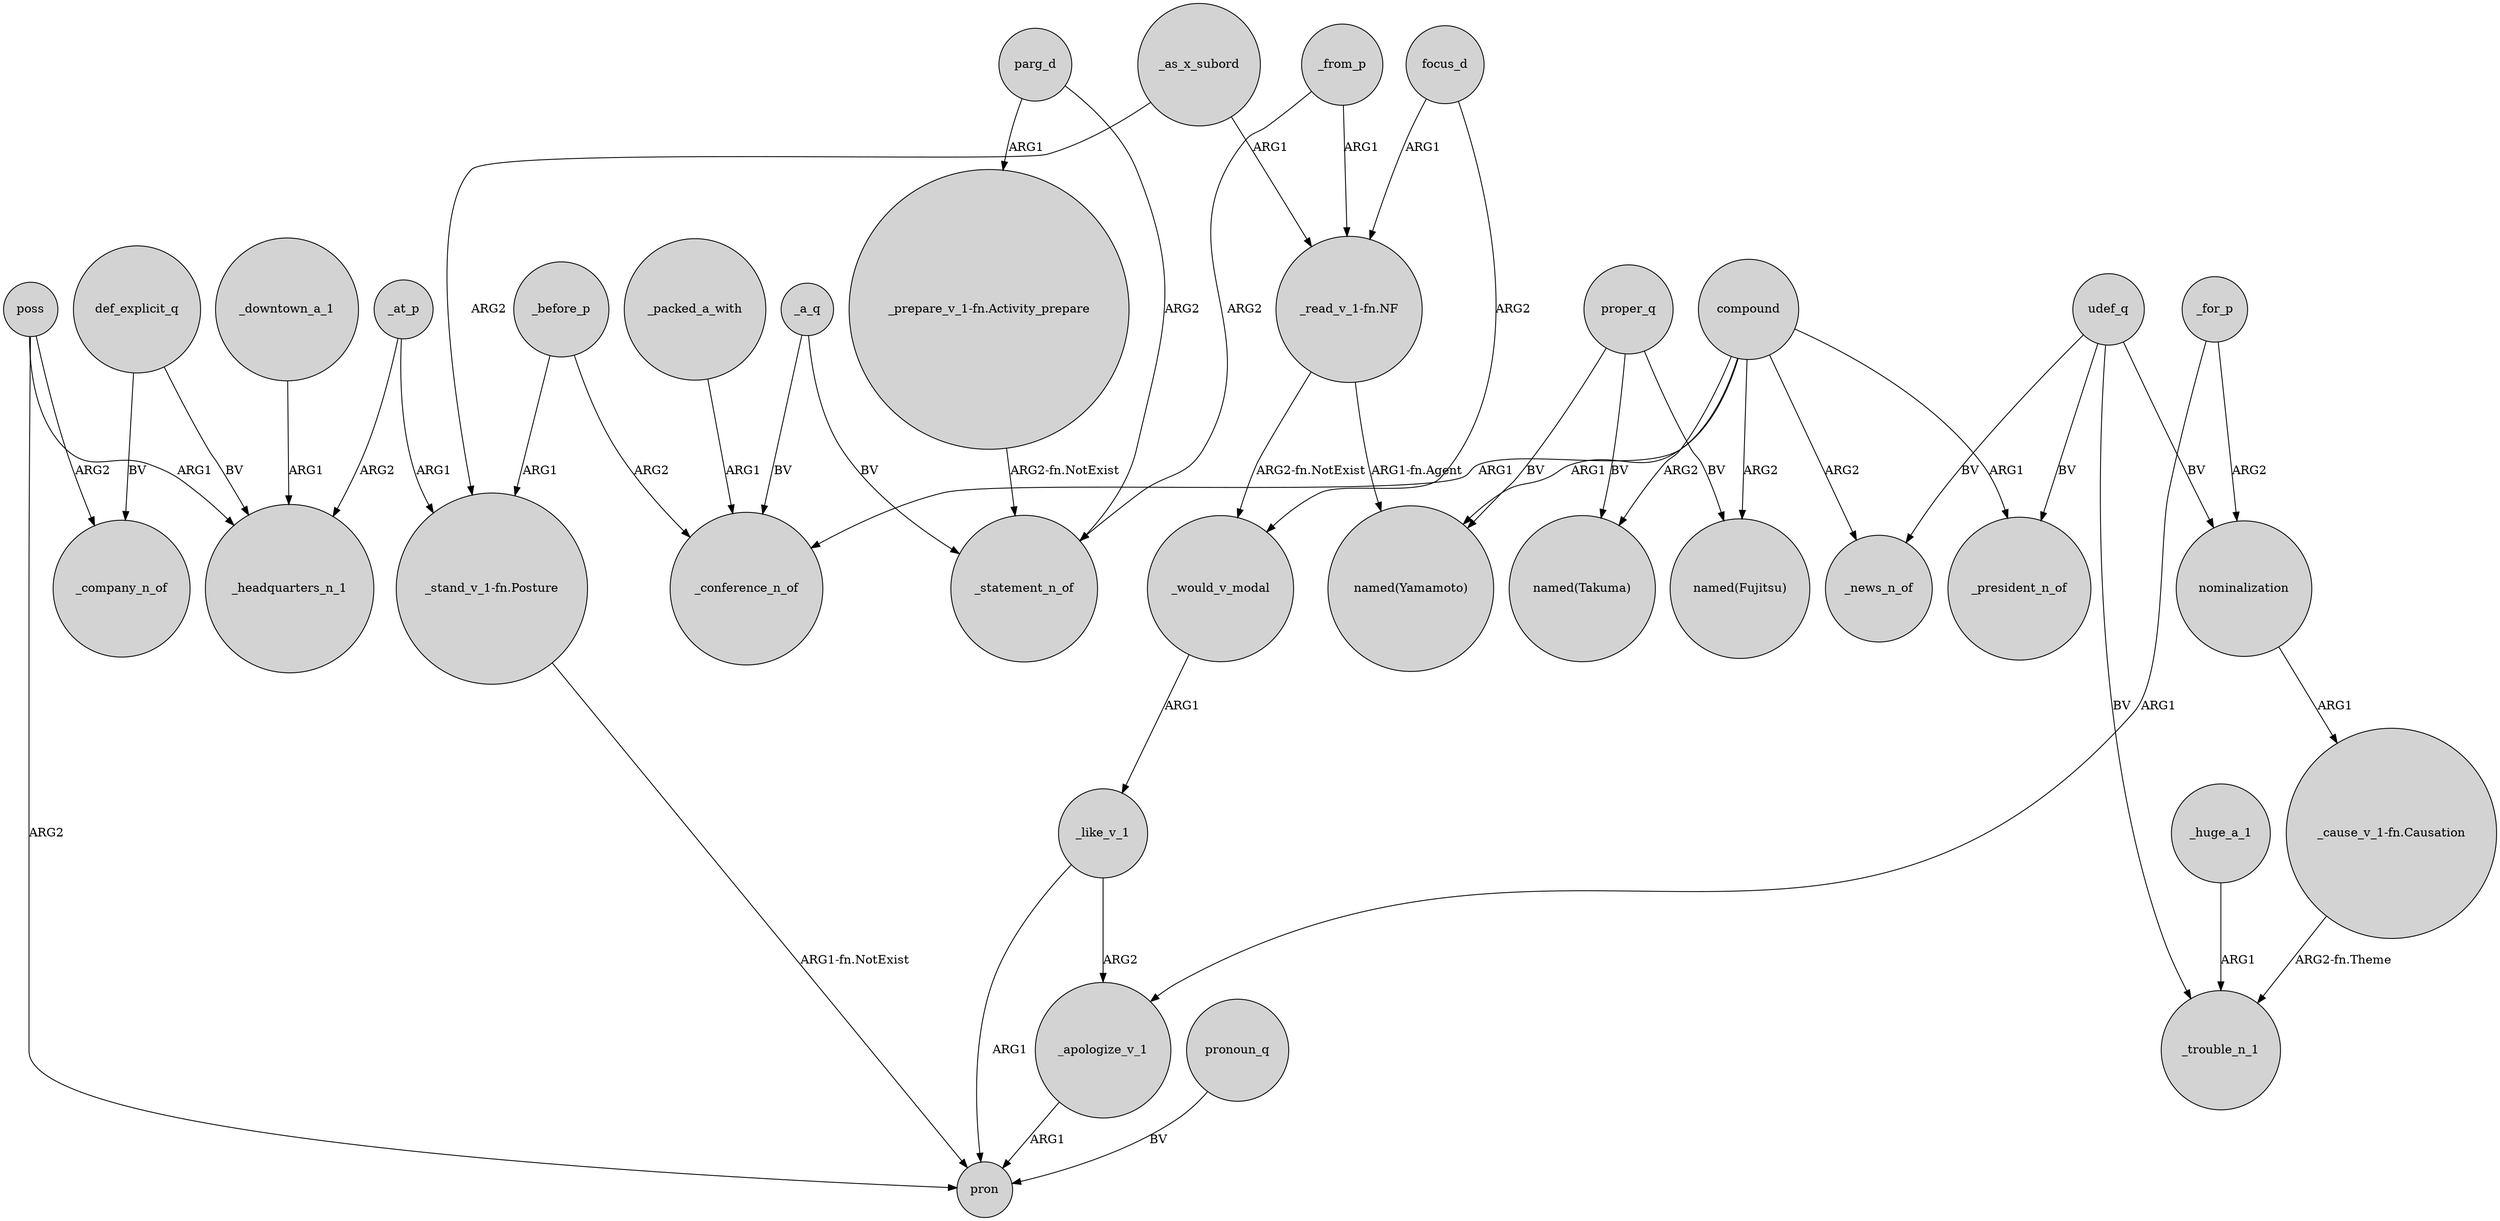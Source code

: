 digraph {
	node [shape=circle style=filled]
	focus_d -> _would_v_modal [label=ARG2]
	poss -> pron [label=ARG2]
	_like_v_1 -> pron [label=ARG1]
	_a_q -> _conference_n_of [label=BV]
	_apologize_v_1 -> pron [label=ARG1]
	proper_q -> "named(Takuma)" [label=BV]
	compound -> _conference_n_of [label=ARG1]
	_before_p -> _conference_n_of [label=ARG2]
	proper_q -> "named(Yamamoto)" [label=BV]
	_for_p -> nominalization [label=ARG2]
	_as_x_subord -> "_read_v_1-fn.NF" [label=ARG1]
	_from_p -> _statement_n_of [label=ARG2]
	_a_q -> _statement_n_of [label=BV]
	compound -> "named(Yamamoto)" [label=ARG1]
	nominalization -> "_cause_v_1-fn.Causation" [label=ARG1]
	_at_p -> "_stand_v_1-fn.Posture" [label=ARG1]
	_packed_a_with -> _conference_n_of [label=ARG1]
	"_prepare_v_1-fn.Activity_prepare" -> _statement_n_of [label="ARG2-fn.NotExist"]
	udef_q -> _trouble_n_1 [label=BV]
	_like_v_1 -> _apologize_v_1 [label=ARG2]
	_would_v_modal -> _like_v_1 [label=ARG1]
	def_explicit_q -> _company_n_of [label=BV]
	proper_q -> "named(Fujitsu)" [label=BV]
	pronoun_q -> pron [label=BV]
	compound -> "named(Takuma)" [label=ARG2]
	_before_p -> "_stand_v_1-fn.Posture" [label=ARG1]
	"_stand_v_1-fn.Posture" -> pron [label="ARG1-fn.NotExist"]
	_huge_a_1 -> _trouble_n_1 [label=ARG1]
	compound -> _president_n_of [label=ARG1]
	udef_q -> _president_n_of [label=BV]
	_for_p -> _apologize_v_1 [label=ARG1]
	compound -> _news_n_of [label=ARG2]
	udef_q -> nominalization [label=BV]
	_as_x_subord -> "_stand_v_1-fn.Posture" [label=ARG2]
	poss -> _company_n_of [label=ARG2]
	parg_d -> _statement_n_of [label=ARG2]
	compound -> "named(Fujitsu)" [label=ARG2]
	parg_d -> "_prepare_v_1-fn.Activity_prepare" [label=ARG1]
	udef_q -> _news_n_of [label=BV]
	def_explicit_q -> _headquarters_n_1 [label=BV]
	_at_p -> _headquarters_n_1 [label=ARG2]
	_downtown_a_1 -> _headquarters_n_1 [label=ARG1]
	"_read_v_1-fn.NF" -> "named(Yamamoto)" [label="ARG1-fn.Agent"]
	"_read_v_1-fn.NF" -> _would_v_modal [label="ARG2-fn.NotExist"]
	_from_p -> "_read_v_1-fn.NF" [label=ARG1]
	focus_d -> "_read_v_1-fn.NF" [label=ARG1]
	"_cause_v_1-fn.Causation" -> _trouble_n_1 [label="ARG2-fn.Theme"]
	poss -> _headquarters_n_1 [label=ARG1]
}
